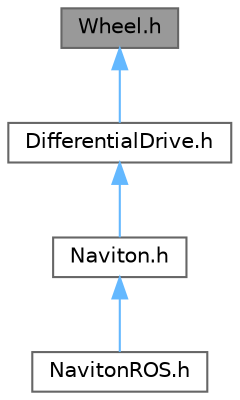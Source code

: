 digraph "Wheel.h"
{
 // LATEX_PDF_SIZE
  bgcolor="transparent";
  edge [fontname=Helvetica,fontsize=10,labelfontname=Helvetica,labelfontsize=10];
  node [fontname=Helvetica,fontsize=10,shape=box,height=0.2,width=0.4];
  Node1 [id="Node000001",label="Wheel.h",height=0.2,width=0.4,color="gray40", fillcolor="grey60", style="filled", fontcolor="black",tooltip=" "];
  Node1 -> Node2 [id="edge4_Node000001_Node000002",dir="back",color="steelblue1",style="solid",tooltip=" "];
  Node2 [id="Node000002",label="DifferentialDrive.h",height=0.2,width=0.4,color="grey40", fillcolor="white", style="filled",URL="$_differential_drive_8h.html",tooltip=" "];
  Node2 -> Node3 [id="edge5_Node000002_Node000003",dir="back",color="steelblue1",style="solid",tooltip=" "];
  Node3 [id="Node000003",label="Naviton.h",height=0.2,width=0.4,color="grey40", fillcolor="white", style="filled",URL="$_naviton_8h.html",tooltip=" "];
  Node3 -> Node4 [id="edge6_Node000003_Node000004",dir="back",color="steelblue1",style="solid",tooltip=" "];
  Node4 [id="Node000004",label="NavitonROS.h",height=0.2,width=0.4,color="grey40", fillcolor="white", style="filled",URL="$_naviton_r_o_s_8h.html",tooltip=" "];
}
